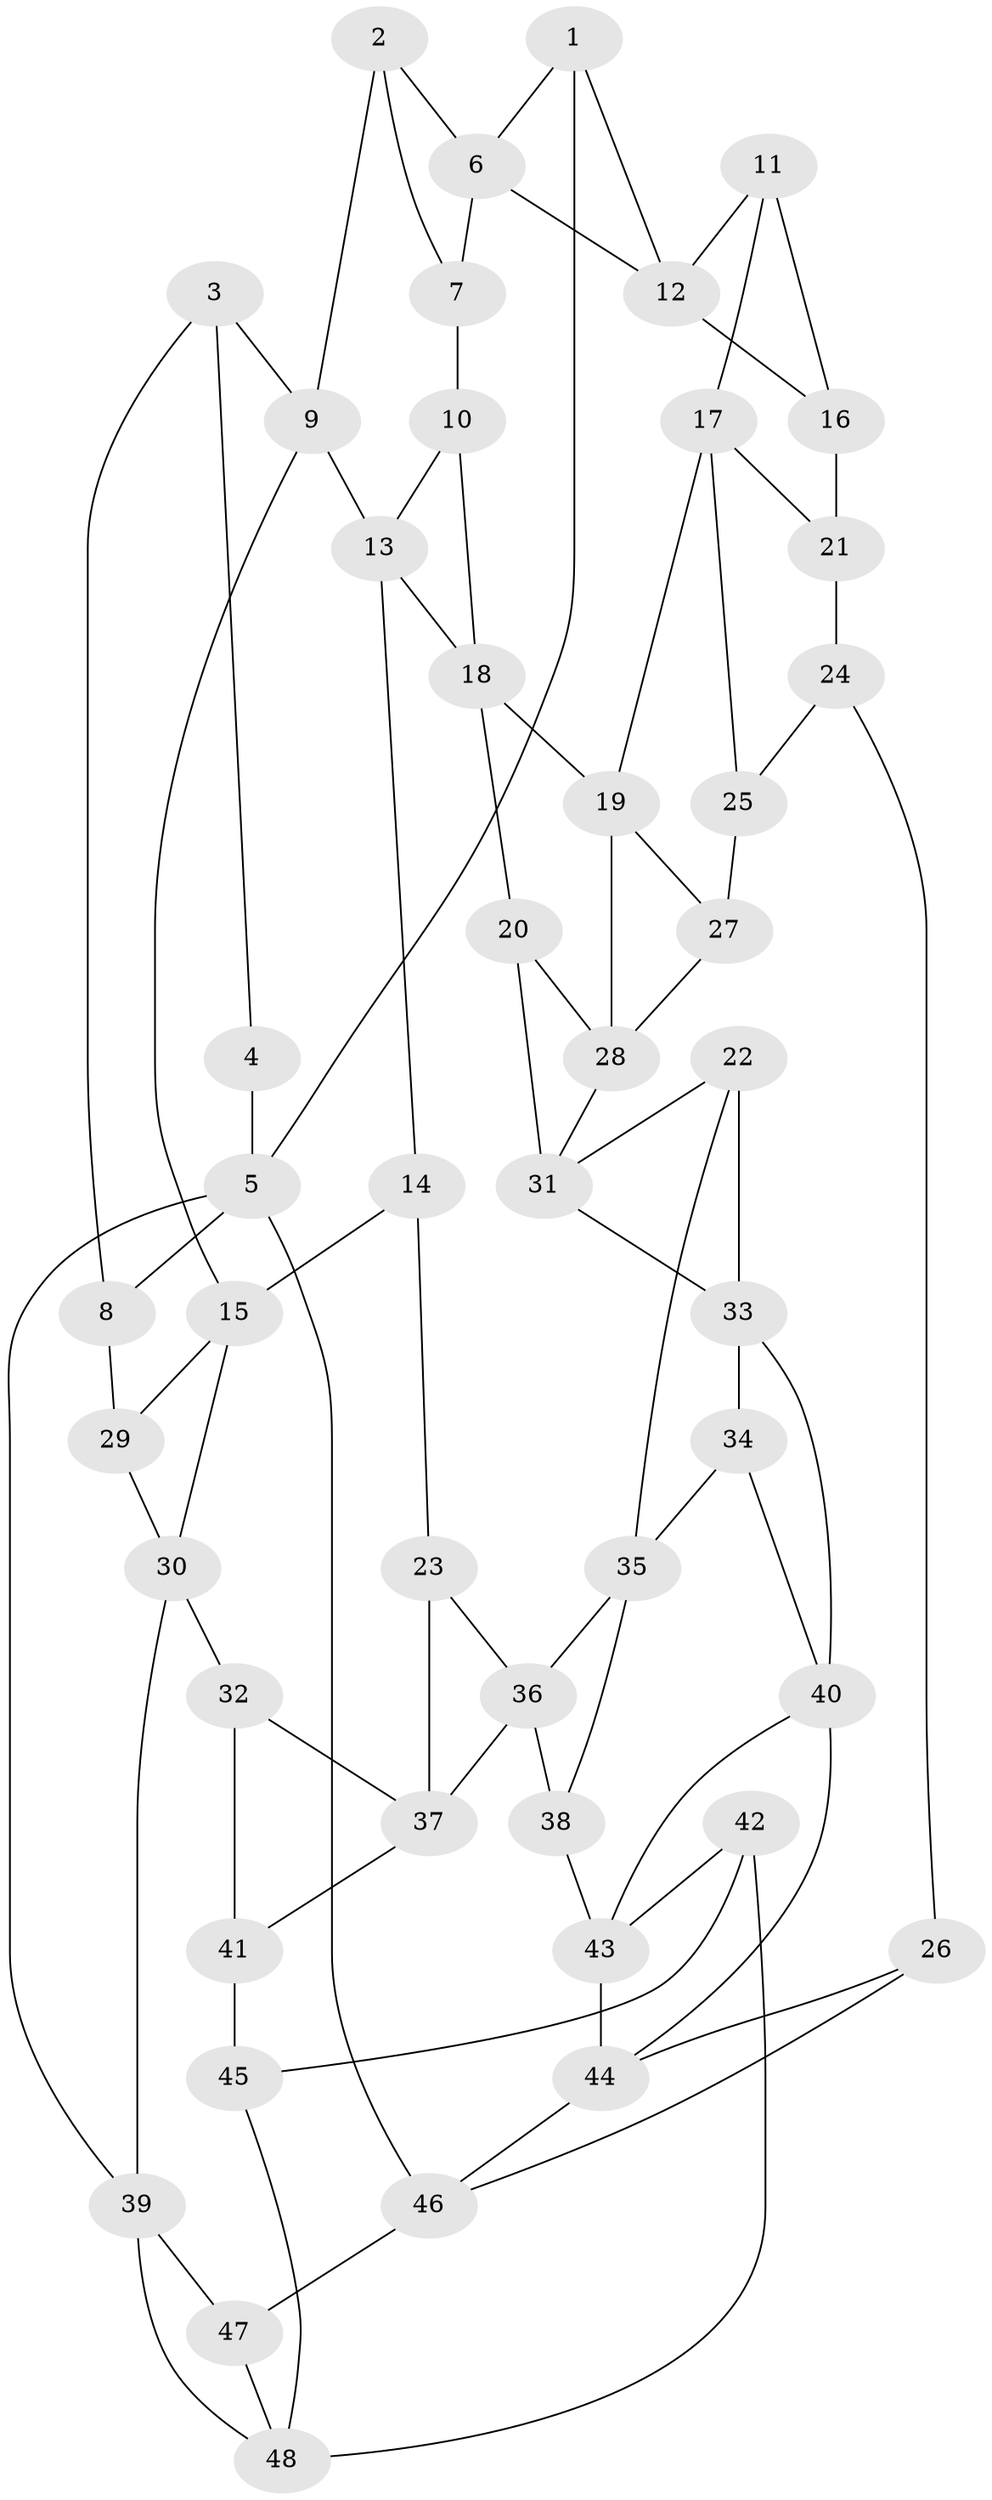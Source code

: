 // original degree distribution, {3: 0.02531645569620253, 5: 0.45569620253164556, 6: 0.24050632911392406, 4: 0.27848101265822783}
// Generated by graph-tools (version 1.1) at 2025/38/03/04/25 23:38:25]
// undirected, 48 vertices, 83 edges
graph export_dot {
  node [color=gray90,style=filled];
  1;
  2;
  3;
  4;
  5;
  6;
  7;
  8;
  9;
  10;
  11;
  12;
  13;
  14;
  15;
  16;
  17;
  18;
  19;
  20;
  21;
  22;
  23;
  24;
  25;
  26;
  27;
  28;
  29;
  30;
  31;
  32;
  33;
  34;
  35;
  36;
  37;
  38;
  39;
  40;
  41;
  42;
  43;
  44;
  45;
  46;
  47;
  48;
  1 -- 5 [weight=1.0];
  1 -- 6 [weight=1.0];
  1 -- 12 [weight=1.0];
  2 -- 6 [weight=1.0];
  2 -- 7 [weight=1.0];
  2 -- 9 [weight=1.0];
  3 -- 4 [weight=1.0];
  3 -- 8 [weight=1.0];
  3 -- 9 [weight=1.0];
  4 -- 5 [weight=2.0];
  5 -- 8 [weight=1.0];
  5 -- 39 [weight=1.0];
  5 -- 46 [weight=1.0];
  6 -- 7 [weight=1.0];
  6 -- 12 [weight=1.0];
  7 -- 10 [weight=1.0];
  8 -- 29 [weight=2.0];
  9 -- 13 [weight=1.0];
  9 -- 15 [weight=1.0];
  10 -- 13 [weight=1.0];
  10 -- 18 [weight=1.0];
  11 -- 12 [weight=1.0];
  11 -- 16 [weight=1.0];
  11 -- 17 [weight=1.0];
  12 -- 16 [weight=1.0];
  13 -- 14 [weight=1.0];
  13 -- 18 [weight=1.0];
  14 -- 15 [weight=1.0];
  14 -- 23 [weight=1.0];
  15 -- 29 [weight=1.0];
  15 -- 30 [weight=1.0];
  16 -- 21 [weight=2.0];
  17 -- 19 [weight=1.0];
  17 -- 21 [weight=1.0];
  17 -- 25 [weight=1.0];
  18 -- 19 [weight=1.0];
  18 -- 20 [weight=1.0];
  19 -- 27 [weight=1.0];
  19 -- 28 [weight=1.0];
  20 -- 28 [weight=1.0];
  20 -- 31 [weight=1.0];
  21 -- 24 [weight=1.0];
  22 -- 31 [weight=1.0];
  22 -- 33 [weight=1.0];
  22 -- 35 [weight=1.0];
  23 -- 36 [weight=1.0];
  23 -- 37 [weight=1.0];
  24 -- 25 [weight=1.0];
  24 -- 26 [weight=1.0];
  25 -- 27 [weight=2.0];
  26 -- 44 [weight=1.0];
  26 -- 46 [weight=1.0];
  27 -- 28 [weight=1.0];
  28 -- 31 [weight=1.0];
  29 -- 30 [weight=1.0];
  30 -- 32 [weight=1.0];
  30 -- 39 [weight=1.0];
  31 -- 33 [weight=1.0];
  32 -- 37 [weight=1.0];
  32 -- 41 [weight=1.0];
  33 -- 34 [weight=1.0];
  33 -- 40 [weight=1.0];
  34 -- 35 [weight=1.0];
  34 -- 40 [weight=1.0];
  35 -- 36 [weight=1.0];
  35 -- 38 [weight=1.0];
  36 -- 37 [weight=1.0];
  36 -- 38 [weight=1.0];
  37 -- 41 [weight=1.0];
  38 -- 43 [weight=1.0];
  39 -- 47 [weight=1.0];
  39 -- 48 [weight=1.0];
  40 -- 43 [weight=1.0];
  40 -- 44 [weight=1.0];
  41 -- 45 [weight=2.0];
  42 -- 43 [weight=1.0];
  42 -- 45 [weight=1.0];
  42 -- 48 [weight=1.0];
  43 -- 44 [weight=1.0];
  44 -- 46 [weight=1.0];
  45 -- 48 [weight=1.0];
  46 -- 47 [weight=2.0];
  47 -- 48 [weight=1.0];
}
